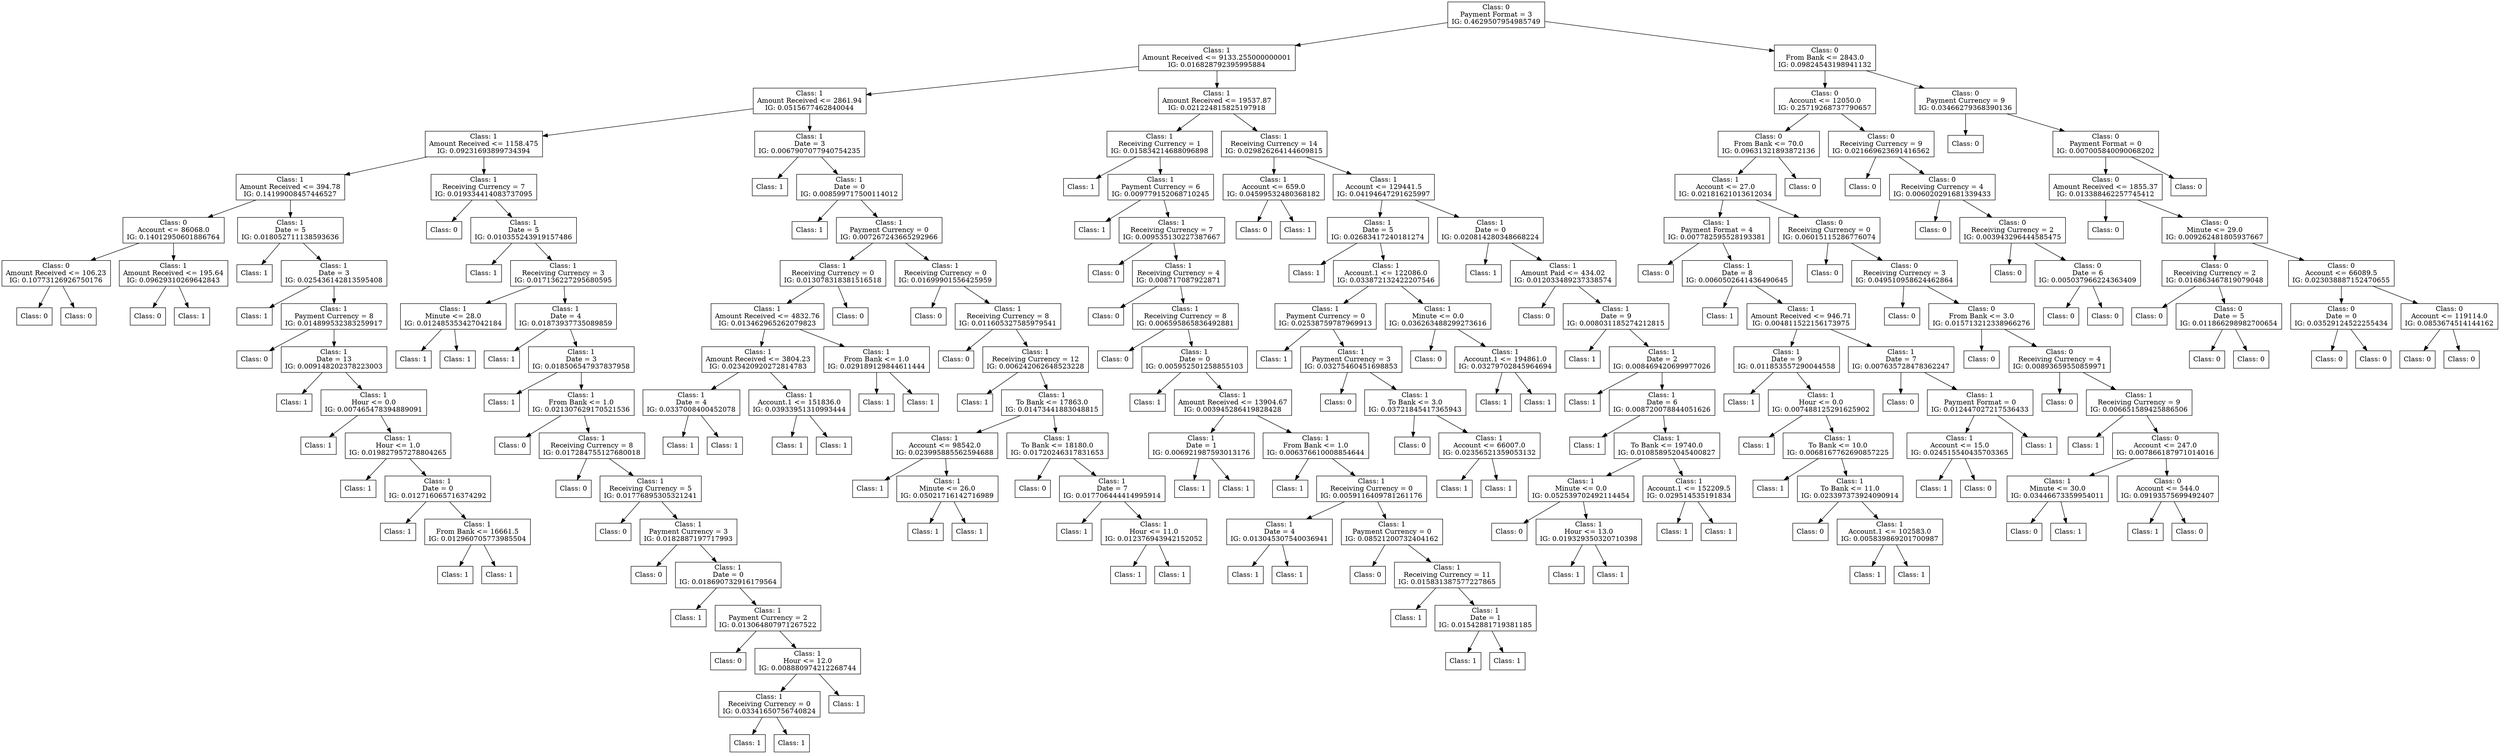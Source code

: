 digraph DecisionTree {
	rankdir=TD;
	node [shape=box];
	1421179790592 [label="Class: 0
Payment Format = 3
IG: 0.4629507954985749"];
	1420172954736 [label="Class: 1
Amount Received <= 9133.255000000001
IG: 0.016828792395995884"];
	1421179790592 -> 1420172954736;
	1420172954928 [label="Class: 1
Amount Received <= 2861.94
IG: 0.0515677462840044"];
	1420172954736 -> 1420172954928;
	1420172953392 [label="Class: 1
Amount Received <= 1158.475
IG: 0.09231693899734394"];
	1420172954928 -> 1420172953392;
	1420172953104 [label="Class: 1
Amount Received <= 394.78
IG: 0.14199008457446527"];
	1420172953392 -> 1420172953104;
	1420172954592 [label="Class: 0
Account <= 86068.0
IG: 0.14012950601886764"];
	1420172953104 -> 1420172954592;
	1420172953152 [label="Class: 0
Amount Received <= 106.23
IG: 0.10773126926750176"];
	1420172954592 -> 1420172953152;
	1420172954880 [label="Class: 0
"];
	1420172953152 -> 1420172954880;
	1420172952576 [label="Class: 0
"];
	1420172953152 -> 1420172952576;
	1420172955264 [label="Class: 1
Amount Received <= 195.64
IG: 0.09629310269642843"];
	1420172954592 -> 1420172955264;
	1420172953248 [label="Class: 0
"];
	1420172955264 -> 1420172953248;
	1420172952000 [label="Class: 1
"];
	1420172955264 -> 1420172952000;
	1420172952480 [label="Class: 1
Date = 5
IG: 0.018052711138593636"];
	1420172953104 -> 1420172952480;
	1420172953728 [label="Class: 1
"];
	1420172952480 -> 1420172953728;
	1420172954112 [label="Class: 1
Date = 3
IG: 0.025436142813595408"];
	1420172952480 -> 1420172954112;
	1420172955360 [label="Class: 1
"];
	1420172954112 -> 1420172955360;
	1420172952144 [label="Class: 1
Payment Currency = 8
IG: 0.014899532383259917"];
	1420172954112 -> 1420172952144;
	1420172953824 [label="Class: 0
"];
	1420172952144 -> 1420172953824;
	1420172952816 [label="Class: 1
Date = 13
IG: 0.009148202378223003"];
	1420172952144 -> 1420172952816;
	1420172955408 [label="Class: 1
"];
	1420172952816 -> 1420172955408;
	1420172954352 [label="Class: 1
Hour <= 0.0
IG: 0.007465478394889091"];
	1420172952816 -> 1420172954352;
	1420172955120 [label="Class: 1
"];
	1420172954352 -> 1420172955120;
	1420172955696 [label="Class: 1
Hour <= 1.0
IG: 0.019827957278804265"];
	1420172954352 -> 1420172955696;
	1420172951712 [label="Class: 1
"];
	1420172955696 -> 1420172951712;
	1420172953056 [label="Class: 1
Date = 0
IG: 0.012716065716374292"];
	1420172955696 -> 1420172953056;
	1420172952288 [label="Class: 1
"];
	1420172953056 -> 1420172952288;
	1420172954688 [label="Class: 1
From Bank <= 16661.5
IG: 0.012960705773985504"];
	1420172953056 -> 1420172954688;
	1420172956176 [label="Class: 1
"];
	1420172954688 -> 1420172956176;
	1420172955600 [label="Class: 1
"];
	1420172954688 -> 1420172955600;
	1420172953872 [label="Class: 1
Receiving Currency = 7
IG: 0.019334414083737095"];
	1420172953392 -> 1420172953872;
	1420172956368 [label="Class: 0
"];
	1420172953872 -> 1420172956368;
	1420172955024 [label="Class: 1
Date = 5
IG: 0.010355243919157486"];
	1420172953872 -> 1420172955024;
	1420172956848 [label="Class: 1
"];
	1420172955024 -> 1420172956848;
	1420172954208 [label="Class: 1
Receiving Currency = 3
IG: 0.017136227295680595"];
	1420172955024 -> 1420172954208;
	1420172956752 [label="Class: 1
Minute <= 28.0
IG: 0.012485353427042184"];
	1420172954208 -> 1420172956752;
	1420172956800 [label="Class: 1
"];
	1420172956752 -> 1420172956800;
	1420172952720 [label="Class: 1
"];
	1420172956752 -> 1420172952720;
	1420172955936 [label="Class: 1
Date = 4
IG: 0.01873937735089859"];
	1420172954208 -> 1420172955936;
	1420172956512 [label="Class: 1
"];
	1420172955936 -> 1420172956512;
	1420172954304 [label="Class: 1
Date = 3
IG: 0.018506547937837958"];
	1420172955936 -> 1420172954304;
	1420172955216 [label="Class: 1
"];
	1420172954304 -> 1420172955216;
	1420172958624 [label="Class: 1
From Bank <= 1.0
IG: 0.021307629170521536"];
	1420172954304 -> 1420172958624;
	1420172957568 [label="Class: 0
"];
	1420172958624 -> 1420172957568;
	1420172957328 [label="Class: 1
Receiving Currency = 8
IG: 0.017284755127680018"];
	1420172958624 -> 1420172957328;
	1420172955792 [label="Class: 0
"];
	1420172957328 -> 1420172955792;
	1420172956608 [label="Class: 1
Receiving Currency = 5
IG: 0.01776895305321241"];
	1420172957328 -> 1420172956608;
	1420172957184 [label="Class: 0
"];
	1420172956608 -> 1420172957184;
	1420172959440 [label="Class: 1
Payment Currency = 3
IG: 0.0182887197717993"];
	1420172956608 -> 1420172959440;
	1420172958144 [label="Class: 0
"];
	1420172959440 -> 1420172958144;
	1420172959632 [label="Class: 1
Date = 0
IG: 0.018690732916179564"];
	1420172959440 -> 1420172959632;
	1420172958336 [label="Class: 1
"];
	1420172959632 -> 1420172958336;
	1420172958960 [label="Class: 1
Payment Currency = 2
IG: 0.013064807971267522"];
	1420172959632 -> 1420172958960;
	1421179334336 [label="Class: 0
"];
	1420172958960 -> 1421179334336;
	1420172958192 [label="Class: 1
Hour <= 12.0
IG: 0.008880974212268744"];
	1420172958960 -> 1420172958192;
	1420172954448 [label="Class: 1
Receiving Currency = 0
IG: 0.03341650756740824"];
	1420172958192 -> 1420172954448;
	1420172960256 [label="Class: 1
"];
	1420172954448 -> 1420172960256;
	1420172954496 [label="Class: 1
"];
	1420172954448 -> 1420172954496;
	1420172956704 [label="Class: 1
"];
	1420172958192 -> 1420172956704;
	1420172951760 [label="Class: 1
Date = 3
IG: 0.0067907077940754235"];
	1420172954928 -> 1420172951760;
	1420172954064 [label="Class: 1
"];
	1420172951760 -> 1420172954064;
	1420172960160 [label="Class: 1
Date = 0
IG: 0.008599717500114012"];
	1420172951760 -> 1420172960160;
	1420172959104 [label="Class: 1
"];
	1420172960160 -> 1420172959104;
	1420172955072 [label="Class: 1
Payment Currency = 0
IG: 0.007267243665292966"];
	1420172960160 -> 1420172955072;
	1420172957952 [label="Class: 1
Receiving Currency = 0
IG: 0.013078318381516518"];
	1420172955072 -> 1420172957952;
	1420172956128 [label="Class: 1
Amount Received <= 4832.76
IG: 0.013462965262079823"];
	1420172957952 -> 1420172956128;
	1420172955888 [label="Class: 1
Amount Received <= 3804.23
IG: 0.023420920272814783"];
	1420172956128 -> 1420172955888;
	1420172958720 [label="Class: 1
Date = 4
IG: 0.0337008400452078"];
	1420172955888 -> 1420172958720;
	1420172958384 [label="Class: 1
"];
	1420172958720 -> 1420172958384;
	1420172961648 [label="Class: 1
"];
	1420172958720 -> 1420172961648;
	1420172955456 [label="Class: 1
Account.1 <= 151836.0
IG: 0.03933951310993444"];
	1420172955888 -> 1420172955456;
	1420172953584 [label="Class: 1
"];
	1420172955456 -> 1420172953584;
	1420172956464 [label="Class: 1
"];
	1420172955456 -> 1420172956464;
	1420172959920 [label="Class: 1
From Bank <= 1.0
IG: 0.029189129844611444"];
	1420172956128 -> 1420172959920;
	1420172958528 [label="Class: 1
"];
	1420172959920 -> 1420172958528;
	1420172953920 [label="Class: 1
"];
	1420172959920 -> 1420172953920;
	1420172959056 [label="Class: 0
"];
	1420172957952 -> 1420172959056;
	1420172960112 [label="Class: 1
Receiving Currency = 0
IG: 0.01699901556425959"];
	1420172955072 -> 1420172960112;
	1420172961072 [label="Class: 0
"];
	1420172960112 -> 1420172961072;
	1420172960064 [label="Class: 1
Receiving Currency = 8
IG: 0.011605327585979541"];
	1420172960112 -> 1420172960064;
	1420172960928 [label="Class: 0
"];
	1420172960064 -> 1420172960928;
	1420172962416 [label="Class: 1
Receiving Currency = 12
IG: 0.006242062648523228"];
	1420172960064 -> 1420172962416;
	1420172954400 [label="Class: 1
"];
	1420172962416 -> 1420172954400;
	1420172951904 [label="Class: 1
To Bank <= 17863.0
IG: 0.01473441883048815"];
	1420172962416 -> 1420172951904;
	1420172961312 [label="Class: 1
Account <= 98542.0
IG: 0.023995885562594688"];
	1420172951904 -> 1420172961312;
	1420172958864 [label="Class: 1
"];
	1420172961312 -> 1420172958864;
	1420172962560 [label="Class: 1
Minute <= 26.0
IG: 0.05021716142716989"];
	1420172961312 -> 1420172962560;
	1420172961696 [label="Class: 1
"];
	1420172962560 -> 1420172961696;
	1420172961456 [label="Class: 1
"];
	1420172962560 -> 1420172961456;
	1420172958768 [label="Class: 1
To Bank <= 18180.0
IG: 0.01720246317831653"];
	1420172951904 -> 1420172958768;
	1420172958912 [label="Class: 0
"];
	1420172958768 -> 1420172958912;
	1420172963376 [label="Class: 1
Date = 7
IG: 0.017706444414995914"];
	1420172958768 -> 1420172963376;
	1420172959680 [label="Class: 1
"];
	1420172963376 -> 1420172959680;
	1420172960880 [label="Class: 1
Hour <= 11.0
IG: 0.012376943942152052"];
	1420172963376 -> 1420172960880;
	1420172962272 [label="Class: 1
"];
	1420172960880 -> 1420172962272;
	1420172961552 [label="Class: 1
"];
	1420172960880 -> 1420172961552;
	1420172952384 [label="Class: 1
Amount Received <= 19537.87
IG: 0.021224815825197918"];
	1420172954736 -> 1420172952384;
	1420172962464 [label="Class: 1
Receiving Currency = 1
IG: 0.015834214688096898"];
	1420172952384 -> 1420172962464;
	1420172962656 [label="Class: 1
"];
	1420172962464 -> 1420172962656;
	1420172961264 [label="Class: 1
Payment Currency = 6
IG: 0.009779152068710245"];
	1420172962464 -> 1420172961264;
	1420172962848 [label="Class: 1
"];
	1420172961264 -> 1420172962848;
	1420172957280 [label="Class: 1
Receiving Currency = 7
IG: 0.009535130227387667"];
	1420172961264 -> 1420172957280;
	1420172963040 [label="Class: 0
"];
	1420172957280 -> 1420172963040;
	1420172959248 [label="Class: 1
Receiving Currency = 4
IG: 0.008717087922871"];
	1420172957280 -> 1420172959248;
	1420172963232 [label="Class: 0
"];
	1420172959248 -> 1420172963232;
	1420172956032 [label="Class: 1
Receiving Currency = 8
IG: 0.006595865836492881"];
	1420172959248 -> 1420172956032;
	1420172963424 [label="Class: 0
"];
	1420172956032 -> 1420172963424;
	1420172956272 [label="Class: 1
Date = 0
IG: 0.005952501258855103"];
	1420172956032 -> 1420172956272;
	1420172959008 [label="Class: 1
"];
	1420172956272 -> 1420172959008;
	1420172961216 [label="Class: 1
Amount Received <= 13904.67
IG: 0.003945286419828428"];
	1420172956272 -> 1420172961216;
	1420172962800 [label="Class: 1
Date = 1
IG: 0.006921987593013176"];
	1420172961216 -> 1420172962800;
	1420172962176 [label="Class: 1
"];
	1420172962800 -> 1420172962176;
	1420172963616 [label="Class: 1
"];
	1420172962800 -> 1420172963616;
	1420172961840 [label="Class: 1
From Bank <= 1.0
IG: 0.006376610008854644"];
	1420172961216 -> 1420172961840;
	1420172961888 [label="Class: 1
"];
	1420172961840 -> 1420172961888;
	1420172961984 [label="Class: 1
Receiving Currency = 0
IG: 0.0059116409781261176"];
	1420172961840 -> 1420172961984;
	1420172958816 [label="Class: 1
Date = 4
IG: 0.013045307540036941"];
	1420172961984 -> 1420172958816;
	1420172956896 [label="Class: 1
"];
	1420172958816 -> 1420172956896;
	1420172963904 [label="Class: 1
"];
	1420172958816 -> 1420172963904;
	1420172961168 [label="Class: 1
Payment Currency = 0
IG: 0.08521200732404162"];
	1420172961984 -> 1420172961168;
	1420172959872 [label="Class: 0
"];
	1420172961168 -> 1420172959872;
	1420172966256 [label="Class: 1
Receiving Currency = 11
IG: 0.015831387577227865"];
	1420172961168 -> 1420172966256;
	1420172957520 [label="Class: 1
"];
	1420172966256 -> 1420172957520;
	1420172965104 [label="Class: 1
Date = 1
IG: 0.01542881719381185"];
	1420172966256 -> 1420172965104;
	1420172965152 [label="Class: 1
"];
	1420172965104 -> 1420172965152;
	1420172965632 [label="Class: 1
"];
	1420172965104 -> 1420172965632;
	1420172963952 [label="Class: 1
Receiving Currency = 14
IG: 0.029826264144609815"];
	1420172952384 -> 1420172963952;
	1420172965344 [label="Class: 1
Account <= 659.0
IG: 0.04599532480368182"];
	1420172963952 -> 1420172965344;
	1420172965536 [label="Class: 0
"];
	1420172965344 -> 1420172965536;
	1420172965008 [label="Class: 1
"];
	1420172965344 -> 1420172965008;
	1420172965440 [label="Class: 1
Account <= 129441.5
IG: 0.04194647291625997"];
	1420172963952 -> 1420172965440;
	1420172965728 [label="Class: 1
Date = 5
IG: 0.02683417240181274"];
	1420172965440 -> 1420172965728;
	1420172965920 [label="Class: 1
"];
	1420172965728 -> 1420172965920;
	1420172953440 [label="Class: 1
Account.1 <= 122086.0
IG: 0.033872132422207546"];
	1420172965728 -> 1420172953440;
	1420172966304 [label="Class: 1
Payment Currency = 0
IG: 0.02538759787969913"];
	1420172953440 -> 1420172966304;
	1420172967072 [label="Class: 1
"];
	1420172966304 -> 1420172967072;
	1420172953344 [label="Class: 1
Payment Currency = 3
IG: 0.03275460451698853"];
	1420172966304 -> 1420172953344;
	1420172967168 [label="Class: 0
"];
	1420172953344 -> 1420172967168;
	1420172960400 [label="Class: 1
To Bank <= 3.0
IG: 0.03721845417365943"];
	1420172953344 -> 1420172960400;
	1420172959776 [label="Class: 0
"];
	1420172960400 -> 1420172959776;
	1420172967312 [label="Class: 1
Account <= 66007.0
IG: 0.02356521359053132"];
	1420172960400 -> 1420172967312;
	1420172961504 [label="Class: 1
"];
	1420172967312 -> 1420172961504;
	1420172966448 [label="Class: 1
"];
	1420172967312 -> 1420172966448;
	1420172966064 [label="Class: 1
Minute <= 0.0
IG: 0.036263488299273616"];
	1420172953440 -> 1420172966064;
	1420172966784 [label="Class: 0
"];
	1420172966064 -> 1420172966784;
	1420172961936 [label="Class: 1
Account.1 <= 194861.0
IG: 0.03279702845964694"];
	1420172966064 -> 1420172961936;
	1420172967792 [label="Class: 1
"];
	1420172961936 -> 1420172967792;
	1420172959536 [label="Class: 1
"];
	1420172961936 -> 1420172959536;
	1420172963184 [label="Class: 1
Date = 0
IG: 0.020814280348668224"];
	1420172965440 -> 1420172963184;
	1420172962032 [label="Class: 1
"];
	1420172963184 -> 1420172962032;
	1420172964096 [label="Class: 1
Amount Paid <= 434.02
IG: 0.012033489237338574"];
	1420172963184 -> 1420172964096;
	1420172966016 [label="Class: 0
"];
	1420172964096 -> 1420172966016;
	1420172964960 [label="Class: 1
Date = 9
IG: 0.008031185274212815"];
	1420172964096 -> 1420172964960;
	1420172967600 [label="Class: 1
"];
	1420172964960 -> 1420172967600;
	1421182092144 [label="Class: 1
Date = 2
IG: 0.008469420699977026"];
	1420172964960 -> 1421182092144;
	1421182092336 [label="Class: 1
"];
	1421182092144 -> 1421182092336;
	1421182091856 [label="Class: 1
Date = 6
IG: 0.008720078844051626"];
	1421182092144 -> 1421182091856;
	1421182092672 [label="Class: 1
"];
	1421182091856 -> 1421182092672;
	1421182092768 [label="Class: 1
To Bank <= 19740.0
IG: 0.010858952045400827"];
	1421182091856 -> 1421182092768;
	1421182093296 [label="Class: 1
Minute <= 0.0
IG: 0.052539702492114454"];
	1421182092768 -> 1421182093296;
	1421182093104 [label="Class: 0
"];
	1421182093296 -> 1421182093104;
	1421182091664 [label="Class: 1
Hour <= 13.0
IG: 0.019329350320710398"];
	1421182093296 -> 1421182091664;
	1421182092624 [label="Class: 1
"];
	1421182091664 -> 1421182092624;
	1421182092000 [label="Class: 1
"];
	1421182091664 -> 1421182092000;
	1421182093344 [label="Class: 1
Account.1 <= 152209.5
IG: 0.029514535191834"];
	1421182092768 -> 1421182093344;
	1421182092048 [label="Class: 1
"];
	1421182093344 -> 1421182092048;
	1421182093200 [label="Class: 1
"];
	1421182093344 -> 1421182093200;
	1420172953680 [label="Class: 0
From Bank <= 2843.0
IG: 0.09824543198941132"];
	1421179790592 -> 1420172953680;
	1421182093152 [label="Class: 0
Account <= 12050.0
IG: 0.25719268737790657"];
	1420172953680 -> 1421182093152;
	1421182091712 [label="Class: 0
From Bank <= 70.0
IG: 0.09631321893872136"];
	1421182093152 -> 1421182091712;
	1421182091760 [label="Class: 1
Account <= 27.0
IG: 0.02181621013612034"];
	1421182091712 -> 1421182091760;
	1421182092816 [label="Class: 1
Payment Format = 4
IG: 0.007782595528193381"];
	1421182091760 -> 1421182092816;
	1421182092240 [label="Class: 0
"];
	1421182092816 -> 1421182092240;
	1421182093584 [label="Class: 1
Date = 8
IG: 0.0060502641436490645"];
	1421182092816 -> 1421182093584;
	1421182092864 [label="Class: 1
"];
	1421182093584 -> 1421182092864;
	1421182093632 [label="Class: 1
Amount Received <= 946.71
IG: 0.004811522156173975"];
	1421182093584 -> 1421182093632;
	1421182091568 [label="Class: 1
Date = 9
IG: 0.011853557290044558"];
	1421182093632 -> 1421182091568;
	1421182094208 [label="Class: 1
"];
	1421182091568 -> 1421182094208;
	1421182092912 [label="Class: 1
Hour <= 0.0
IG: 0.007488125291625902"];
	1421182091568 -> 1421182092912;
	1421182092096 [label="Class: 1
"];
	1421182092912 -> 1421182092096;
	1421182094016 [label="Class: 1
To Bank <= 10.0
IG: 0.0068167762690857225"];
	1421182092912 -> 1421182094016;
	1421182093680 [label="Class: 1
"];
	1421182094016 -> 1421182093680;
	1421182091520 [label="Class: 1
To Bank <= 11.0
IG: 0.023397373924090914"];
	1421182094016 -> 1421182091520;
	1421182094160 [label="Class: 0
"];
	1421182091520 -> 1421182094160;
	1421182095648 [label="Class: 1
Account.1 <= 102583.0
IG: 0.005839869201700987"];
	1421182091520 -> 1421182095648;
	1421182093008 [label="Class: 1
"];
	1421182095648 -> 1421182093008;
	1421182095840 [label="Class: 1
"];
	1421182095648 -> 1421182095840;
	1421182091952 [label="Class: 1
Date = 7
IG: 0.007635728478362247"];
	1421182093632 -> 1421182091952;
	1421182094400 [label="Class: 0
"];
	1421182091952 -> 1421182094400;
	1421182094544 [label="Class: 1
Payment Format = 0
IG: 0.012447027217536433"];
	1421182091952 -> 1421182094544;
	1421182095216 [label="Class: 1
Account <= 15.0
IG: 0.024515540435703365"];
	1421182094544 -> 1421182095216;
	1421182094640 [label="Class: 1
"];
	1421182095216 -> 1421182094640;
	1421182095936 [label="Class: 0
"];
	1421182095216 -> 1421182095936;
	1421182095456 [label="Class: 1
"];
	1421182094544 -> 1421182095456;
	1421182093824 [label="Class: 0
Receiving Currency = 0
IG: 0.06015115286776074"];
	1421182091760 -> 1421182093824;
	1421182095504 [label="Class: 0
"];
	1421182093824 -> 1421182095504;
	1421182096800 [label="Class: 0
Receiving Currency = 3
IG: 0.049510958624462864"];
	1421182093824 -> 1421182096800;
	1421182095696 [label="Class: 0
"];
	1421182096800 -> 1421182095696;
	1421182094304 [label="Class: 0
From Bank <= 3.0
IG: 0.015713212338966276"];
	1421182096800 -> 1421182094304;
	1421182092576 [label="Class: 0
"];
	1421182094304 -> 1421182092576;
	1421182095744 [label="Class: 0
Receiving Currency = 4
IG: 0.00893659550859971"];
	1421182094304 -> 1421182095744;
	1421182096080 [label="Class: 0
"];
	1421182095744 -> 1421182096080;
	1421182096368 [label="Class: 1
Receiving Currency = 9
IG: 0.006651589425886506"];
	1421182095744 -> 1421182096368;
	1421182093248 [label="Class: 1
"];
	1421182096368 -> 1421182093248;
	1421182097376 [label="Class: 0
Account <= 247.0
IG: 0.007866187971014016"];
	1421182096368 -> 1421182097376;
	1421182096464 [label="Class: 1
Minute <= 30.0
IG: 0.03446673359954011"];
	1421182097376 -> 1421182096464;
	1421182095360 [label="Class: 0
"];
	1421182096464 -> 1421182095360;
	1421182095552 [label="Class: 1
"];
	1421182096464 -> 1421182095552;
	1421182095792 [label="Class: 0
Account <= 544.0
IG: 0.09193575699492407"];
	1421182097376 -> 1421182095792;
	1421182096848 [label="Class: 1
"];
	1421182095792 -> 1421182096848;
	1421182092960 [label="Class: 0
"];
	1421182095792 -> 1421182092960;
	1421182091904 [label="Class: 0
"];
	1421182091712 -> 1421182091904;
	1421182093872 [label="Class: 0
Receiving Currency = 9
IG: 0.021669623691416562"];
	1421182093152 -> 1421182093872;
	1421182097040 [label="Class: 0
"];
	1421182093872 -> 1421182097040;
	1421182097472 [label="Class: 0
Receiving Currency = 4
IG: 0.006020291681339433"];
	1421182093872 -> 1421182097472;
	1421182097232 [label="Class: 0
"];
	1421182097472 -> 1421182097232;
	1421182097856 [label="Class: 0
Receiving Currency = 2
IG: 0.003943296444585475"];
	1421182097472 -> 1421182097856;
	1421182095888 [label="Class: 0
"];
	1421182097856 -> 1421182095888;
	1421182091376 [label="Class: 0
Date = 6
IG: 0.005037966224363409"];
	1421182097856 -> 1421182091376;
	1421182097616 [label="Class: 0
"];
	1421182091376 -> 1421182097616;
	1421182093920 [label="Class: 0
"];
	1421182091376 -> 1421182093920;
	1421182092288 [label="Class: 0
Payment Currency = 9
IG: 0.03466279368390136"];
	1420172953680 -> 1421182092288;
	1421182094256 [label="Class: 0
"];
	1421182092288 -> 1421182094256;
	1421182093776 [label="Class: 0
Payment Format = 0
IG: 0.007005840090068202"];
	1421182092288 -> 1421182093776;
	1421182098048 [label="Class: 0
Amount Received <= 1855.37
IG: 0.013388462257745412"];
	1421182093776 -> 1421182098048;
	1421182097328 [label="Class: 0
"];
	1421182098048 -> 1421182097328;
	1421182097520 [label="Class: 0
Minute <= 29.0
IG: 0.009262481805937667"];
	1421182098048 -> 1421182097520;
	1421182098432 [label="Class: 0
Receiving Currency = 2
IG: 0.016863467819079048"];
	1421182097520 -> 1421182098432;
	1421182092528 [label="Class: 0
"];
	1421182098432 -> 1421182092528;
	1421182094448 [label="Class: 0
Date = 5
IG: 0.011866298982700654"];
	1421182098432 -> 1421182094448;
	1421182098816 [label="Class: 0
"];
	1421182094448 -> 1421182098816;
	1421182092432 [label="Class: 0
"];
	1421182094448 -> 1421182092432;
	1421182096416 [label="Class: 0
Account <= 66089.5
IG: 0.023038887152470655"];
	1421182097520 -> 1421182096416;
	1421182099008 [label="Class: 0
Date = 0
IG: 0.03529124522255434"];
	1421182096416 -> 1421182099008;
	1421182099200 [label="Class: 0
"];
	1421182099008 -> 1421182099200;
	1421182098096 [label="Class: 0
"];
	1421182099008 -> 1421182098096;
	1421182100256 [label="Class: 0
Account <= 119114.0
IG: 0.0853674514144162"];
	1421182096416 -> 1421182100256;
	1421182099392 [label="Class: 0
"];
	1421182100256 -> 1421182099392;
	1421182094064 [label="Class: 0
"];
	1421182100256 -> 1421182094064;
	1421182097664 [label="Class: 0
"];
	1421182093776 -> 1421182097664;
}
